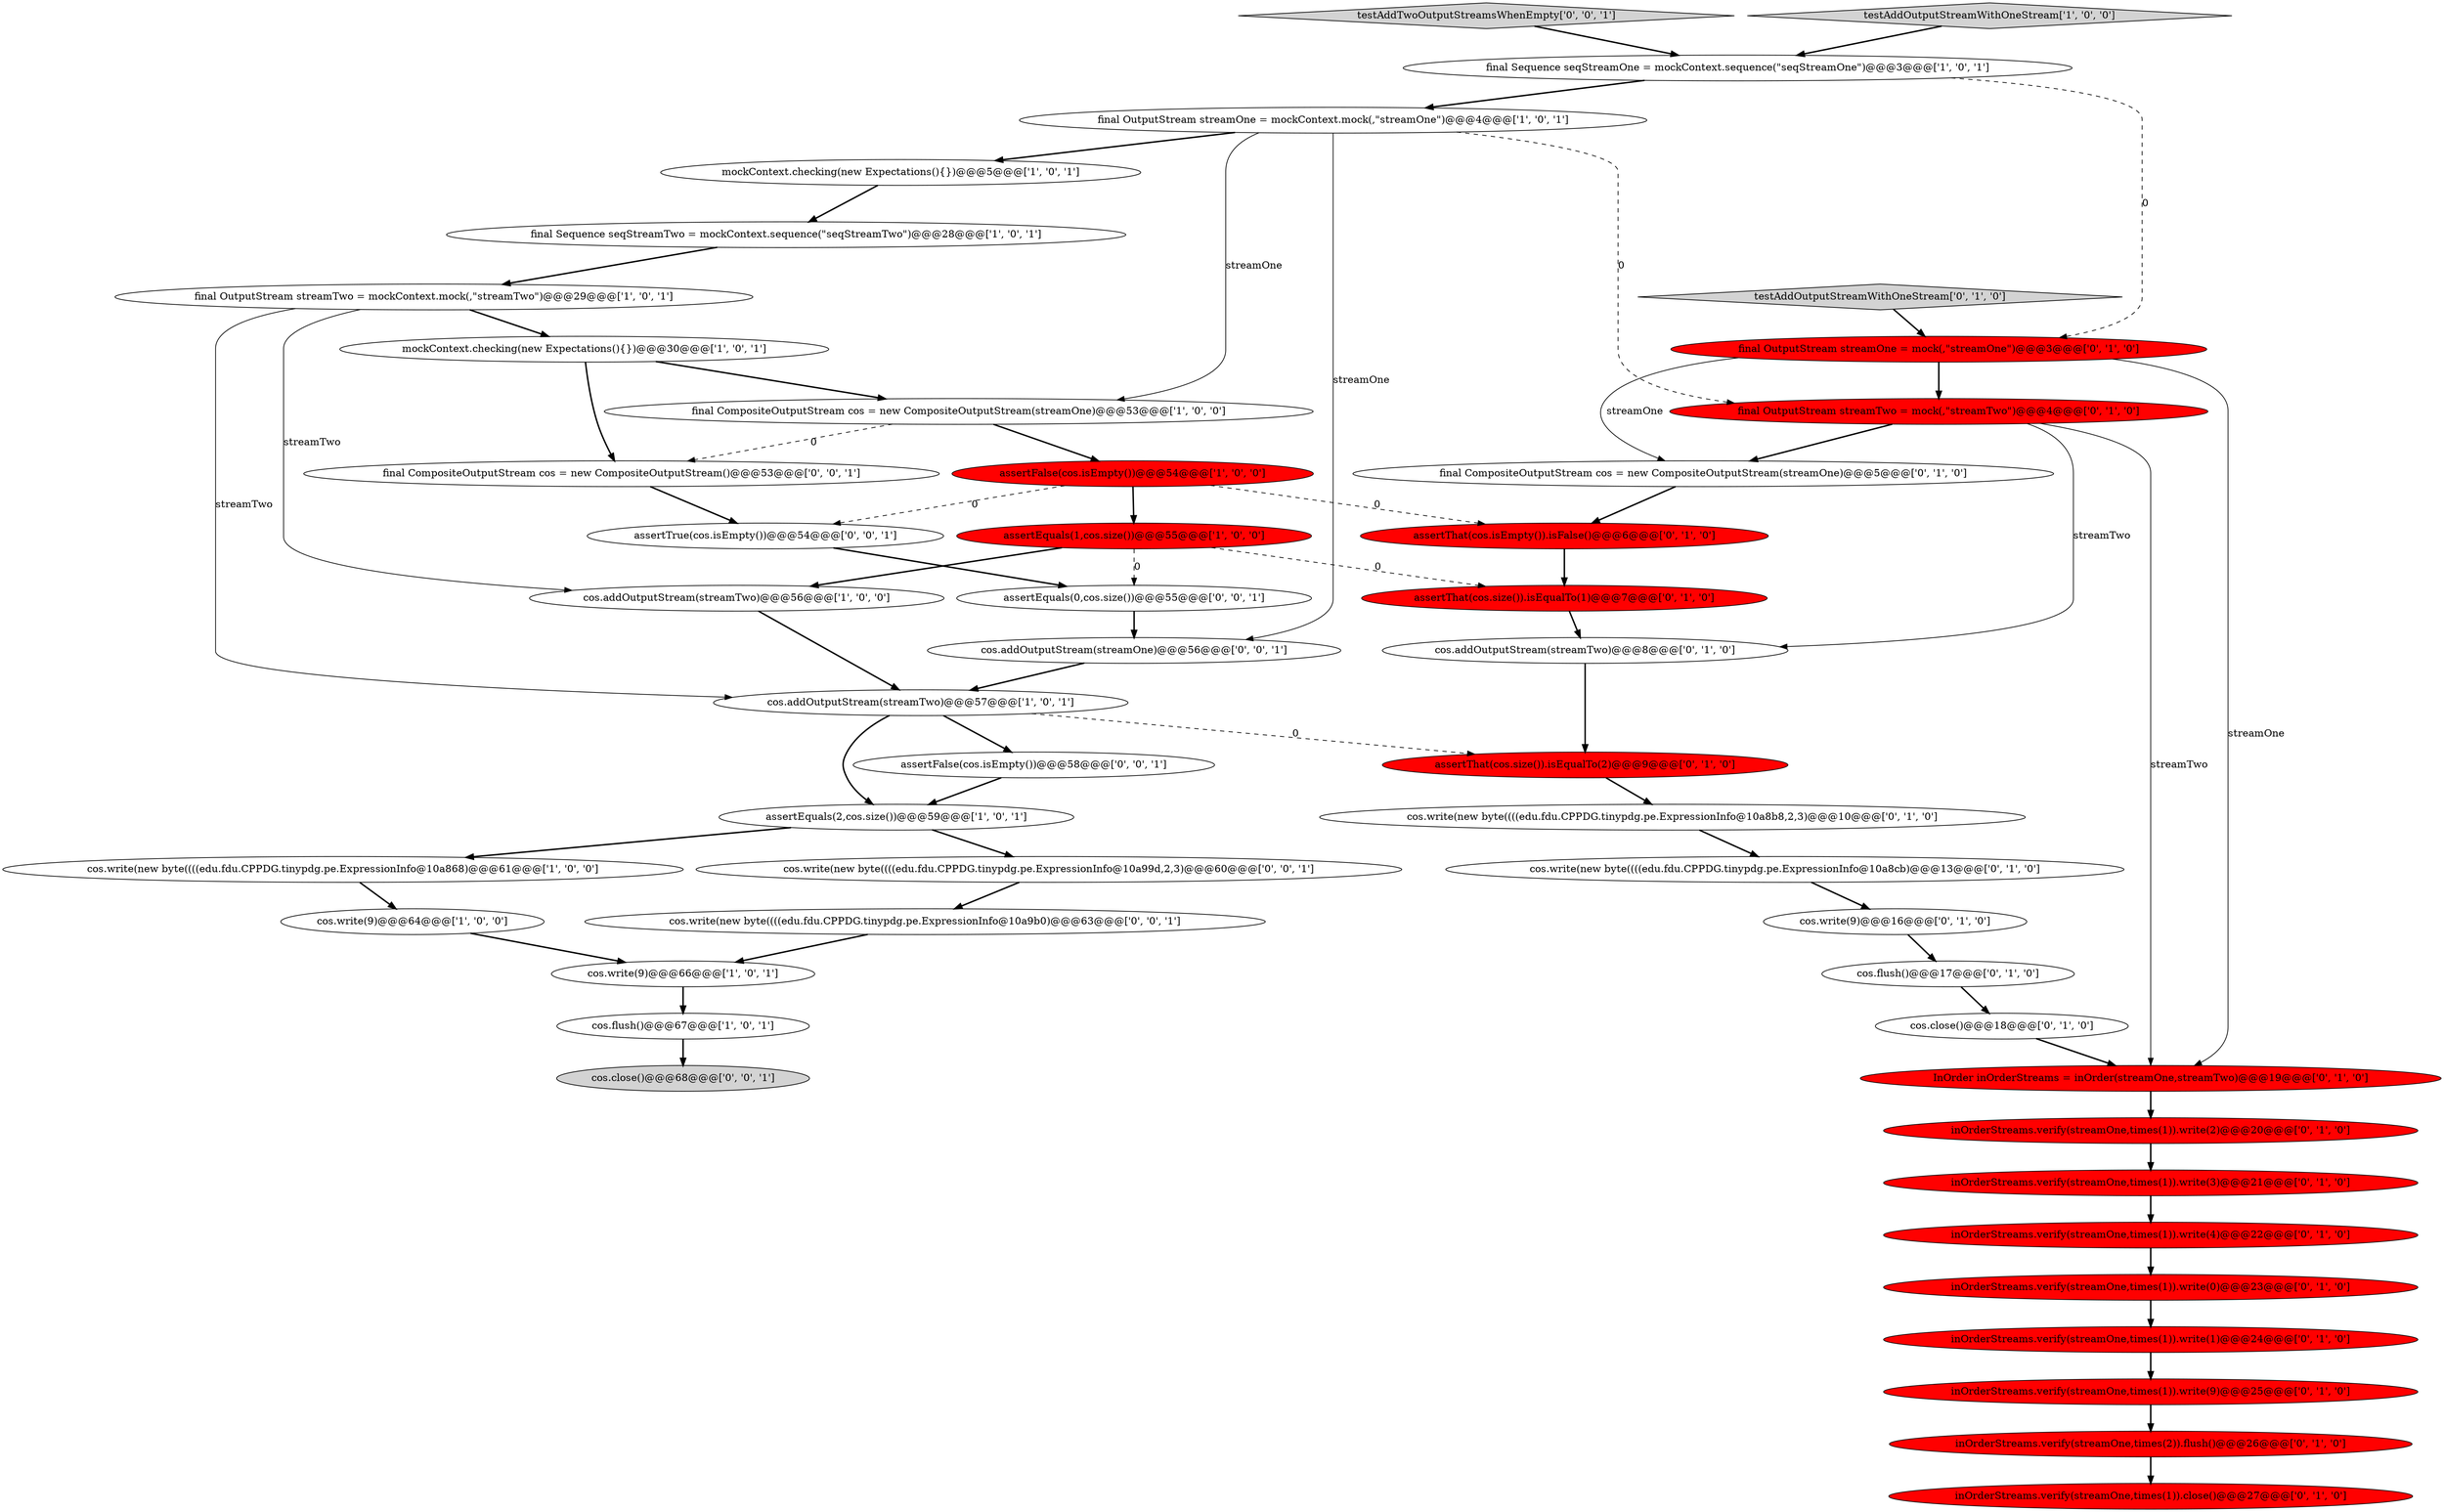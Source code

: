 digraph {
11 [style = filled, label = "assertEquals(1,cos.size())@@@55@@@['1', '0', '0']", fillcolor = red, shape = ellipse image = "AAA1AAABBB1BBB"];
12 [style = filled, label = "assertFalse(cos.isEmpty())@@@54@@@['1', '0', '0']", fillcolor = red, shape = ellipse image = "AAA1AAABBB1BBB"];
41 [style = filled, label = "testAddTwoOutputStreamsWhenEmpty['0', '0', '1']", fillcolor = lightgray, shape = diamond image = "AAA0AAABBB3BBB"];
23 [style = filled, label = "cos.write(9)@@@16@@@['0', '1', '0']", fillcolor = white, shape = ellipse image = "AAA0AAABBB2BBB"];
44 [style = filled, label = "cos.write(new byte((((edu.fdu.CPPDG.tinypdg.pe.ExpressionInfo@10a99d,2,3)@@@60@@@['0', '0', '1']", fillcolor = white, shape = ellipse image = "AAA0AAABBB3BBB"];
46 [style = filled, label = "cos.write(new byte((((edu.fdu.CPPDG.tinypdg.pe.ExpressionInfo@10a9b0)@@@63@@@['0', '0', '1']", fillcolor = white, shape = ellipse image = "AAA0AAABBB3BBB"];
31 [style = filled, label = "inOrderStreams.verify(streamOne,times(1)).write(4)@@@22@@@['0', '1', '0']", fillcolor = red, shape = ellipse image = "AAA1AAABBB2BBB"];
26 [style = filled, label = "final OutputStream streamTwo = mock(,\"streamTwo\")@@@4@@@['0', '1', '0']", fillcolor = red, shape = ellipse image = "AAA1AAABBB2BBB"];
34 [style = filled, label = "assertThat(cos.isEmpty()).isFalse()@@@6@@@['0', '1', '0']", fillcolor = red, shape = ellipse image = "AAA1AAABBB2BBB"];
15 [style = filled, label = "assertEquals(2,cos.size())@@@59@@@['1', '0', '1']", fillcolor = white, shape = ellipse image = "AAA0AAABBB1BBB"];
16 [style = filled, label = "testAddOutputStreamWithOneStream['1', '0', '0']", fillcolor = lightgray, shape = diamond image = "AAA0AAABBB1BBB"];
38 [style = filled, label = "inOrderStreams.verify(streamOne,times(1)).write(9)@@@25@@@['0', '1', '0']", fillcolor = red, shape = ellipse image = "AAA1AAABBB2BBB"];
18 [style = filled, label = "cos.addOutputStream(streamTwo)@@@8@@@['0', '1', '0']", fillcolor = white, shape = ellipse image = "AAA0AAABBB2BBB"];
10 [style = filled, label = "final Sequence seqStreamTwo = mockContext.sequence(\"seqStreamTwo\")@@@28@@@['1', '0', '1']", fillcolor = white, shape = ellipse image = "AAA0AAABBB1BBB"];
9 [style = filled, label = "cos.flush()@@@67@@@['1', '0', '1']", fillcolor = white, shape = ellipse image = "AAA0AAABBB1BBB"];
13 [style = filled, label = "cos.write(new byte((((edu.fdu.CPPDG.tinypdg.pe.ExpressionInfo@10a868)@@@61@@@['1', '0', '0']", fillcolor = white, shape = ellipse image = "AAA0AAABBB1BBB"];
32 [style = filled, label = "inOrderStreams.verify(streamOne,times(1)).write(0)@@@23@@@['0', '1', '0']", fillcolor = red, shape = ellipse image = "AAA1AAABBB2BBB"];
35 [style = filled, label = "assertThat(cos.size()).isEqualTo(2)@@@9@@@['0', '1', '0']", fillcolor = red, shape = ellipse image = "AAA1AAABBB2BBB"];
22 [style = filled, label = "inOrderStreams.verify(streamOne,times(1)).close()@@@27@@@['0', '1', '0']", fillcolor = red, shape = ellipse image = "AAA1AAABBB2BBB"];
33 [style = filled, label = "final CompositeOutputStream cos = new CompositeOutputStream(streamOne)@@@5@@@['0', '1', '0']", fillcolor = white, shape = ellipse image = "AAA0AAABBB2BBB"];
36 [style = filled, label = "cos.write(new byte((((edu.fdu.CPPDG.tinypdg.pe.ExpressionInfo@10a8b8,2,3)@@@10@@@['0', '1', '0']", fillcolor = white, shape = ellipse image = "AAA0AAABBB2BBB"];
37 [style = filled, label = "inOrderStreams.verify(streamOne,times(1)).write(3)@@@21@@@['0', '1', '0']", fillcolor = red, shape = ellipse image = "AAA1AAABBB2BBB"];
43 [style = filled, label = "cos.addOutputStream(streamOne)@@@56@@@['0', '0', '1']", fillcolor = white, shape = ellipse image = "AAA0AAABBB3BBB"];
6 [style = filled, label = "cos.addOutputStream(streamTwo)@@@56@@@['1', '0', '0']", fillcolor = white, shape = ellipse image = "AAA0AAABBB1BBB"];
17 [style = filled, label = "cos.write(new byte((((edu.fdu.CPPDG.tinypdg.pe.ExpressionInfo@10a8cb)@@@13@@@['0', '1', '0']", fillcolor = white, shape = ellipse image = "AAA0AAABBB2BBB"];
30 [style = filled, label = "final OutputStream streamOne = mock(,\"streamOne\")@@@3@@@['0', '1', '0']", fillcolor = red, shape = ellipse image = "AAA1AAABBB2BBB"];
28 [style = filled, label = "assertThat(cos.size()).isEqualTo(1)@@@7@@@['0', '1', '0']", fillcolor = red, shape = ellipse image = "AAA1AAABBB2BBB"];
5 [style = filled, label = "final CompositeOutputStream cos = new CompositeOutputStream(streamOne)@@@53@@@['1', '0', '0']", fillcolor = white, shape = ellipse image = "AAA0AAABBB1BBB"];
14 [style = filled, label = "final OutputStream streamOne = mockContext.mock(,\"streamOne\")@@@4@@@['1', '0', '1']", fillcolor = white, shape = ellipse image = "AAA0AAABBB1BBB"];
3 [style = filled, label = "mockContext.checking(new Expectations(){})@@@5@@@['1', '0', '1']", fillcolor = white, shape = ellipse image = "AAA0AAABBB1BBB"];
47 [style = filled, label = "cos.close()@@@68@@@['0', '0', '1']", fillcolor = lightgray, shape = ellipse image = "AAA0AAABBB3BBB"];
0 [style = filled, label = "cos.addOutputStream(streamTwo)@@@57@@@['1', '0', '1']", fillcolor = white, shape = ellipse image = "AAA0AAABBB1BBB"];
20 [style = filled, label = "testAddOutputStreamWithOneStream['0', '1', '0']", fillcolor = lightgray, shape = diamond image = "AAA0AAABBB2BBB"];
40 [style = filled, label = "assertEquals(0,cos.size())@@@55@@@['0', '0', '1']", fillcolor = white, shape = ellipse image = "AAA0AAABBB3BBB"];
27 [style = filled, label = "cos.flush()@@@17@@@['0', '1', '0']", fillcolor = white, shape = ellipse image = "AAA0AAABBB2BBB"];
39 [style = filled, label = "assertTrue(cos.isEmpty())@@@54@@@['0', '0', '1']", fillcolor = white, shape = ellipse image = "AAA0AAABBB3BBB"];
24 [style = filled, label = "cos.close()@@@18@@@['0', '1', '0']", fillcolor = white, shape = ellipse image = "AAA0AAABBB2BBB"];
4 [style = filled, label = "final OutputStream streamTwo = mockContext.mock(,\"streamTwo\")@@@29@@@['1', '0', '1']", fillcolor = white, shape = ellipse image = "AAA0AAABBB1BBB"];
21 [style = filled, label = "inOrderStreams.verify(streamOne,times(1)).write(2)@@@20@@@['0', '1', '0']", fillcolor = red, shape = ellipse image = "AAA1AAABBB2BBB"];
45 [style = filled, label = "assertFalse(cos.isEmpty())@@@58@@@['0', '0', '1']", fillcolor = white, shape = ellipse image = "AAA0AAABBB3BBB"];
8 [style = filled, label = "mockContext.checking(new Expectations(){})@@@30@@@['1', '0', '1']", fillcolor = white, shape = ellipse image = "AAA0AAABBB1BBB"];
2 [style = filled, label = "final Sequence seqStreamOne = mockContext.sequence(\"seqStreamOne\")@@@3@@@['1', '0', '1']", fillcolor = white, shape = ellipse image = "AAA0AAABBB1BBB"];
42 [style = filled, label = "final CompositeOutputStream cos = new CompositeOutputStream()@@@53@@@['0', '0', '1']", fillcolor = white, shape = ellipse image = "AAA0AAABBB3BBB"];
7 [style = filled, label = "cos.write(9)@@@64@@@['1', '0', '0']", fillcolor = white, shape = ellipse image = "AAA0AAABBB1BBB"];
25 [style = filled, label = "inOrderStreams.verify(streamOne,times(2)).flush()@@@26@@@['0', '1', '0']", fillcolor = red, shape = ellipse image = "AAA1AAABBB2BBB"];
1 [style = filled, label = "cos.write(9)@@@66@@@['1', '0', '1']", fillcolor = white, shape = ellipse image = "AAA0AAABBB1BBB"];
29 [style = filled, label = "inOrderStreams.verify(streamOne,times(1)).write(1)@@@24@@@['0', '1', '0']", fillcolor = red, shape = ellipse image = "AAA1AAABBB2BBB"];
19 [style = filled, label = "InOrder inOrderStreams = inOrder(streamOne,streamTwo)@@@19@@@['0', '1', '0']", fillcolor = red, shape = ellipse image = "AAA1AAABBB2BBB"];
14->3 [style = bold, label=""];
4->6 [style = solid, label="streamTwo"];
15->13 [style = bold, label=""];
7->1 [style = bold, label=""];
28->18 [style = bold, label=""];
24->19 [style = bold, label=""];
26->19 [style = solid, label="streamTwo"];
45->15 [style = bold, label=""];
23->27 [style = bold, label=""];
25->22 [style = bold, label=""];
14->5 [style = solid, label="streamOne"];
0->45 [style = bold, label=""];
11->40 [style = dashed, label="0"];
31->32 [style = bold, label=""];
11->6 [style = bold, label=""];
30->26 [style = bold, label=""];
12->11 [style = bold, label=""];
42->39 [style = bold, label=""];
26->18 [style = solid, label="streamTwo"];
14->43 [style = solid, label="streamOne"];
5->42 [style = dashed, label="0"];
15->44 [style = bold, label=""];
6->0 [style = bold, label=""];
16->2 [style = bold, label=""];
2->30 [style = dashed, label="0"];
41->2 [style = bold, label=""];
17->23 [style = bold, label=""];
0->15 [style = bold, label=""];
1->9 [style = bold, label=""];
14->26 [style = dashed, label="0"];
32->29 [style = bold, label=""];
34->28 [style = bold, label=""];
3->10 [style = bold, label=""];
44->46 [style = bold, label=""];
11->28 [style = dashed, label="0"];
21->37 [style = bold, label=""];
8->42 [style = bold, label=""];
8->5 [style = bold, label=""];
5->12 [style = bold, label=""];
37->31 [style = bold, label=""];
46->1 [style = bold, label=""];
13->7 [style = bold, label=""];
39->40 [style = bold, label=""];
2->14 [style = bold, label=""];
10->4 [style = bold, label=""];
18->35 [style = bold, label=""];
38->25 [style = bold, label=""];
9->47 [style = bold, label=""];
4->8 [style = bold, label=""];
43->0 [style = bold, label=""];
30->19 [style = solid, label="streamOne"];
27->24 [style = bold, label=""];
29->38 [style = bold, label=""];
30->33 [style = solid, label="streamOne"];
4->0 [style = solid, label="streamTwo"];
36->17 [style = bold, label=""];
40->43 [style = bold, label=""];
35->36 [style = bold, label=""];
0->35 [style = dashed, label="0"];
20->30 [style = bold, label=""];
26->33 [style = bold, label=""];
33->34 [style = bold, label=""];
12->34 [style = dashed, label="0"];
12->39 [style = dashed, label="0"];
19->21 [style = bold, label=""];
}
